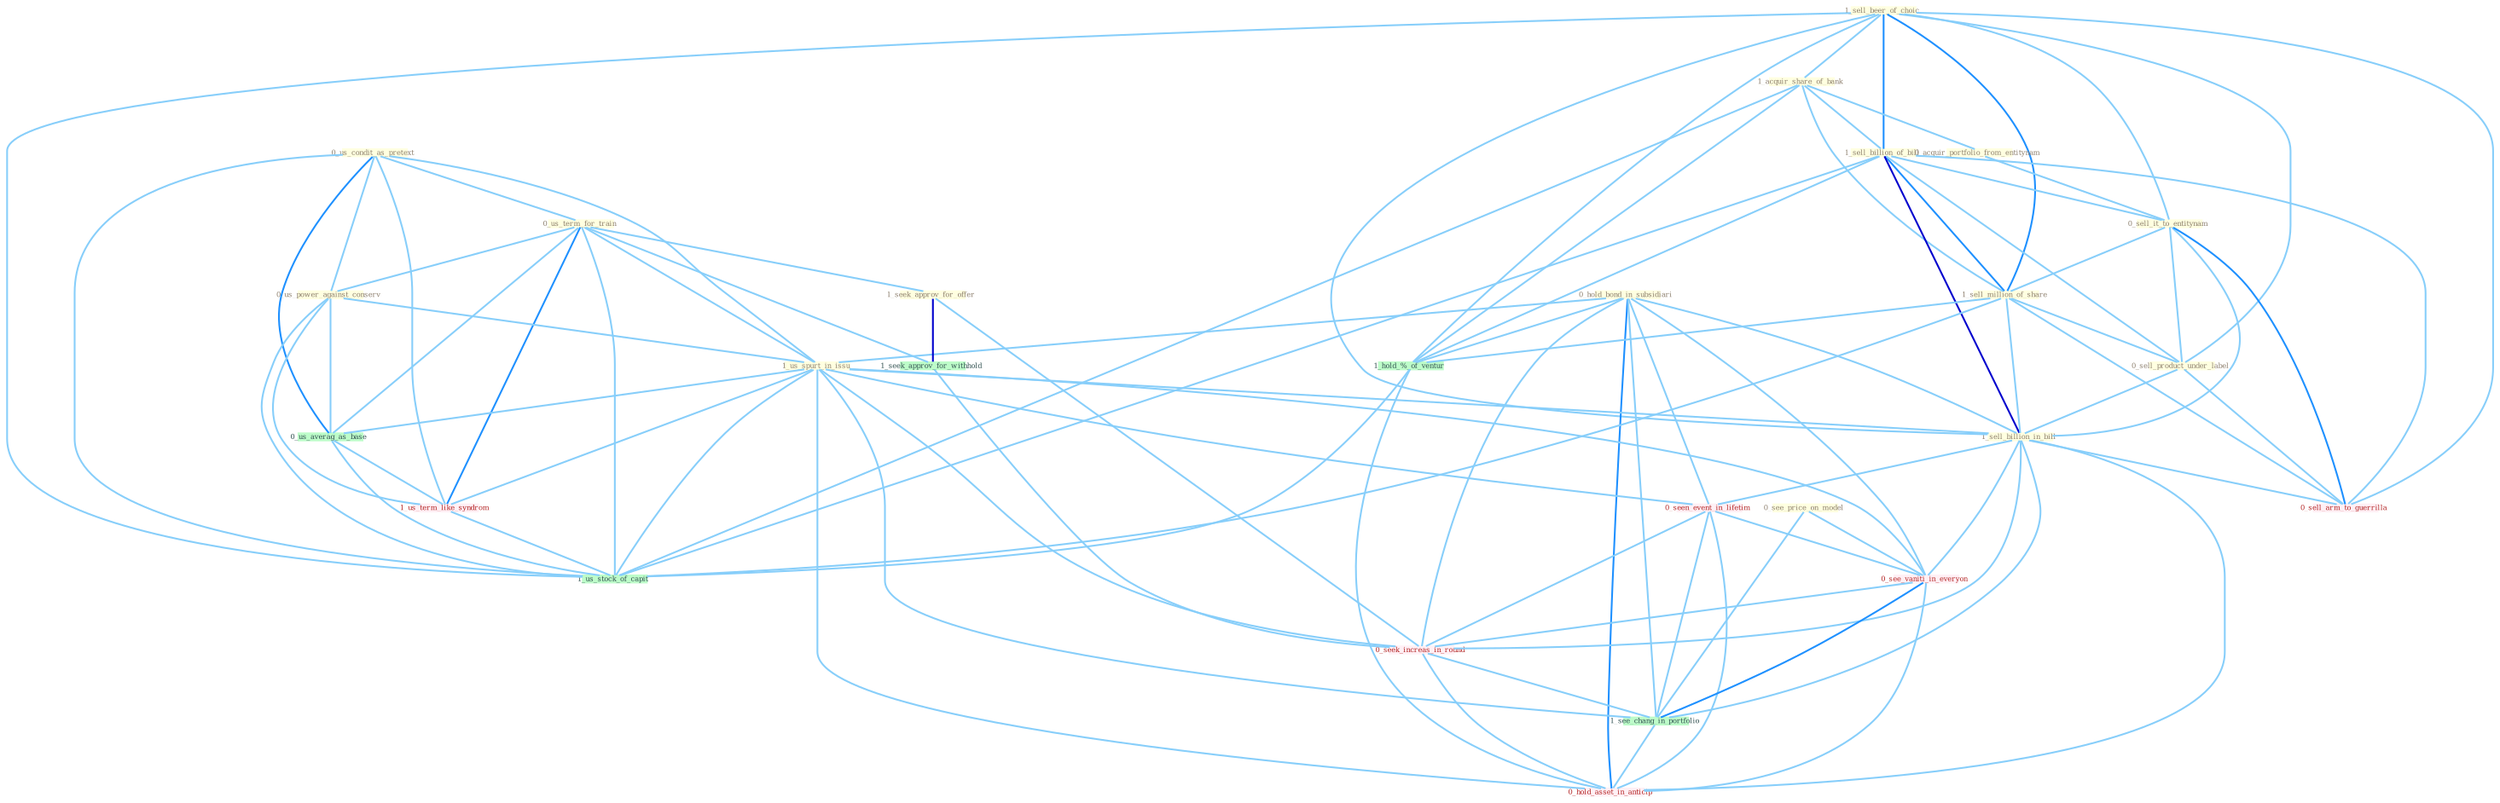 Graph G{ 
    node
    [shape=polygon,style=filled,width=.5,height=.06,color="#BDFCC9",fixedsize=true,fontsize=4,
    fontcolor="#2f4f4f"];
    {node
    [color="#ffffe0", fontcolor="#8b7d6b"] "0_us_condit_as_pretext " "1_sell_beer_of_choic " "0_us_term_for_train " "0_hold_bond_in_subsidiari " "1_acquir_share_of_bank " "0_us_power_against_conserv " "1_sell_billion_of_bill " "0_acquir_portfolio_from_entitynam " "1_us_spurt_in_issu " "0_sell_it_to_entitynam " "1_sell_million_of_share " "0_see_price_on_model " "0_sell_product_under_label " "1_seek_approv_for_offer " "1_sell_billion_in_bill "}
{node [color="#fff0f5", fontcolor="#b22222"] "0_seen_event_in_lifetim " "1_us_term_like_syndrom " "0_see_vaniti_in_everyon " "0_sell_arm_to_guerrilla " "0_seek_increas_in_round " "0_hold_asset_in_anticip "}
edge [color="#B0E2FF"];

	"0_us_condit_as_pretext " -- "0_us_term_for_train " [w="1", color="#87cefa" ];
	"0_us_condit_as_pretext " -- "0_us_power_against_conserv " [w="1", color="#87cefa" ];
	"0_us_condit_as_pretext " -- "1_us_spurt_in_issu " [w="1", color="#87cefa" ];
	"0_us_condit_as_pretext " -- "0_us_averag_as_base " [w="2", color="#1e90ff" , len=0.8];
	"0_us_condit_as_pretext " -- "1_us_term_like_syndrom " [w="1", color="#87cefa" ];
	"0_us_condit_as_pretext " -- "1_us_stock_of_capit " [w="1", color="#87cefa" ];
	"1_sell_beer_of_choic " -- "1_acquir_share_of_bank " [w="1", color="#87cefa" ];
	"1_sell_beer_of_choic " -- "1_sell_billion_of_bill " [w="2", color="#1e90ff" , len=0.8];
	"1_sell_beer_of_choic " -- "0_sell_it_to_entitynam " [w="1", color="#87cefa" ];
	"1_sell_beer_of_choic " -- "1_sell_million_of_share " [w="2", color="#1e90ff" , len=0.8];
	"1_sell_beer_of_choic " -- "0_sell_product_under_label " [w="1", color="#87cefa" ];
	"1_sell_beer_of_choic " -- "1_sell_billion_in_bill " [w="1", color="#87cefa" ];
	"1_sell_beer_of_choic " -- "1_hold_%_of_ventur " [w="1", color="#87cefa" ];
	"1_sell_beer_of_choic " -- "0_sell_arm_to_guerrilla " [w="1", color="#87cefa" ];
	"1_sell_beer_of_choic " -- "1_us_stock_of_capit " [w="1", color="#87cefa" ];
	"0_us_term_for_train " -- "0_us_power_against_conserv " [w="1", color="#87cefa" ];
	"0_us_term_for_train " -- "1_us_spurt_in_issu " [w="1", color="#87cefa" ];
	"0_us_term_for_train " -- "1_seek_approv_for_offer " [w="1", color="#87cefa" ];
	"0_us_term_for_train " -- "0_us_averag_as_base " [w="1", color="#87cefa" ];
	"0_us_term_for_train " -- "1_us_term_like_syndrom " [w="2", color="#1e90ff" , len=0.8];
	"0_us_term_for_train " -- "1_seek_approv_for_withhold " [w="1", color="#87cefa" ];
	"0_us_term_for_train " -- "1_us_stock_of_capit " [w="1", color="#87cefa" ];
	"0_hold_bond_in_subsidiari " -- "1_us_spurt_in_issu " [w="1", color="#87cefa" ];
	"0_hold_bond_in_subsidiari " -- "1_sell_billion_in_bill " [w="1", color="#87cefa" ];
	"0_hold_bond_in_subsidiari " -- "0_seen_event_in_lifetim " [w="1", color="#87cefa" ];
	"0_hold_bond_in_subsidiari " -- "1_hold_%_of_ventur " [w="1", color="#87cefa" ];
	"0_hold_bond_in_subsidiari " -- "0_see_vaniti_in_everyon " [w="1", color="#87cefa" ];
	"0_hold_bond_in_subsidiari " -- "0_seek_increas_in_round " [w="1", color="#87cefa" ];
	"0_hold_bond_in_subsidiari " -- "1_see_chang_in_portfolio " [w="1", color="#87cefa" ];
	"0_hold_bond_in_subsidiari " -- "0_hold_asset_in_anticip " [w="2", color="#1e90ff" , len=0.8];
	"1_acquir_share_of_bank " -- "1_sell_billion_of_bill " [w="1", color="#87cefa" ];
	"1_acquir_share_of_bank " -- "0_acquir_portfolio_from_entitynam " [w="1", color="#87cefa" ];
	"1_acquir_share_of_bank " -- "1_sell_million_of_share " [w="1", color="#87cefa" ];
	"1_acquir_share_of_bank " -- "1_hold_%_of_ventur " [w="1", color="#87cefa" ];
	"1_acquir_share_of_bank " -- "1_us_stock_of_capit " [w="1", color="#87cefa" ];
	"0_us_power_against_conserv " -- "1_us_spurt_in_issu " [w="1", color="#87cefa" ];
	"0_us_power_against_conserv " -- "0_us_averag_as_base " [w="1", color="#87cefa" ];
	"0_us_power_against_conserv " -- "1_us_term_like_syndrom " [w="1", color="#87cefa" ];
	"0_us_power_against_conserv " -- "1_us_stock_of_capit " [w="1", color="#87cefa" ];
	"1_sell_billion_of_bill " -- "0_sell_it_to_entitynam " [w="1", color="#87cefa" ];
	"1_sell_billion_of_bill " -- "1_sell_million_of_share " [w="2", color="#1e90ff" , len=0.8];
	"1_sell_billion_of_bill " -- "0_sell_product_under_label " [w="1", color="#87cefa" ];
	"1_sell_billion_of_bill " -- "1_sell_billion_in_bill " [w="3", color="#0000cd" , len=0.6];
	"1_sell_billion_of_bill " -- "1_hold_%_of_ventur " [w="1", color="#87cefa" ];
	"1_sell_billion_of_bill " -- "0_sell_arm_to_guerrilla " [w="1", color="#87cefa" ];
	"1_sell_billion_of_bill " -- "1_us_stock_of_capit " [w="1", color="#87cefa" ];
	"0_acquir_portfolio_from_entitynam " -- "0_sell_it_to_entitynam " [w="1", color="#87cefa" ];
	"1_us_spurt_in_issu " -- "1_sell_billion_in_bill " [w="1", color="#87cefa" ];
	"1_us_spurt_in_issu " -- "0_seen_event_in_lifetim " [w="1", color="#87cefa" ];
	"1_us_spurt_in_issu " -- "0_us_averag_as_base " [w="1", color="#87cefa" ];
	"1_us_spurt_in_issu " -- "1_us_term_like_syndrom " [w="1", color="#87cefa" ];
	"1_us_spurt_in_issu " -- "0_see_vaniti_in_everyon " [w="1", color="#87cefa" ];
	"1_us_spurt_in_issu " -- "0_seek_increas_in_round " [w="1", color="#87cefa" ];
	"1_us_spurt_in_issu " -- "1_us_stock_of_capit " [w="1", color="#87cefa" ];
	"1_us_spurt_in_issu " -- "1_see_chang_in_portfolio " [w="1", color="#87cefa" ];
	"1_us_spurt_in_issu " -- "0_hold_asset_in_anticip " [w="1", color="#87cefa" ];
	"0_sell_it_to_entitynam " -- "1_sell_million_of_share " [w="1", color="#87cefa" ];
	"0_sell_it_to_entitynam " -- "0_sell_product_under_label " [w="1", color="#87cefa" ];
	"0_sell_it_to_entitynam " -- "1_sell_billion_in_bill " [w="1", color="#87cefa" ];
	"0_sell_it_to_entitynam " -- "0_sell_arm_to_guerrilla " [w="2", color="#1e90ff" , len=0.8];
	"1_sell_million_of_share " -- "0_sell_product_under_label " [w="1", color="#87cefa" ];
	"1_sell_million_of_share " -- "1_sell_billion_in_bill " [w="1", color="#87cefa" ];
	"1_sell_million_of_share " -- "1_hold_%_of_ventur " [w="1", color="#87cefa" ];
	"1_sell_million_of_share " -- "0_sell_arm_to_guerrilla " [w="1", color="#87cefa" ];
	"1_sell_million_of_share " -- "1_us_stock_of_capit " [w="1", color="#87cefa" ];
	"0_see_price_on_model " -- "0_see_vaniti_in_everyon " [w="1", color="#87cefa" ];
	"0_see_price_on_model " -- "1_see_chang_in_portfolio " [w="1", color="#87cefa" ];
	"0_sell_product_under_label " -- "1_sell_billion_in_bill " [w="1", color="#87cefa" ];
	"0_sell_product_under_label " -- "0_sell_arm_to_guerrilla " [w="1", color="#87cefa" ];
	"1_seek_approv_for_offer " -- "1_seek_approv_for_withhold " [w="3", color="#0000cd" , len=0.6];
	"1_seek_approv_for_offer " -- "0_seek_increas_in_round " [w="1", color="#87cefa" ];
	"1_sell_billion_in_bill " -- "0_seen_event_in_lifetim " [w="1", color="#87cefa" ];
	"1_sell_billion_in_bill " -- "0_see_vaniti_in_everyon " [w="1", color="#87cefa" ];
	"1_sell_billion_in_bill " -- "0_sell_arm_to_guerrilla " [w="1", color="#87cefa" ];
	"1_sell_billion_in_bill " -- "0_seek_increas_in_round " [w="1", color="#87cefa" ];
	"1_sell_billion_in_bill " -- "1_see_chang_in_portfolio " [w="1", color="#87cefa" ];
	"1_sell_billion_in_bill " -- "0_hold_asset_in_anticip " [w="1", color="#87cefa" ];
	"0_seen_event_in_lifetim " -- "0_see_vaniti_in_everyon " [w="1", color="#87cefa" ];
	"0_seen_event_in_lifetim " -- "0_seek_increas_in_round " [w="1", color="#87cefa" ];
	"0_seen_event_in_lifetim " -- "1_see_chang_in_portfolio " [w="1", color="#87cefa" ];
	"0_seen_event_in_lifetim " -- "0_hold_asset_in_anticip " [w="1", color="#87cefa" ];
	"0_us_averag_as_base " -- "1_us_term_like_syndrom " [w="1", color="#87cefa" ];
	"0_us_averag_as_base " -- "1_us_stock_of_capit " [w="1", color="#87cefa" ];
	"1_us_term_like_syndrom " -- "1_us_stock_of_capit " [w="1", color="#87cefa" ];
	"1_seek_approv_for_withhold " -- "0_seek_increas_in_round " [w="1", color="#87cefa" ];
	"1_hold_%_of_ventur " -- "1_us_stock_of_capit " [w="1", color="#87cefa" ];
	"1_hold_%_of_ventur " -- "0_hold_asset_in_anticip " [w="1", color="#87cefa" ];
	"0_see_vaniti_in_everyon " -- "0_seek_increas_in_round " [w="1", color="#87cefa" ];
	"0_see_vaniti_in_everyon " -- "1_see_chang_in_portfolio " [w="2", color="#1e90ff" , len=0.8];
	"0_see_vaniti_in_everyon " -- "0_hold_asset_in_anticip " [w="1", color="#87cefa" ];
	"0_seek_increas_in_round " -- "1_see_chang_in_portfolio " [w="1", color="#87cefa" ];
	"0_seek_increas_in_round " -- "0_hold_asset_in_anticip " [w="1", color="#87cefa" ];
	"1_see_chang_in_portfolio " -- "0_hold_asset_in_anticip " [w="1", color="#87cefa" ];
}